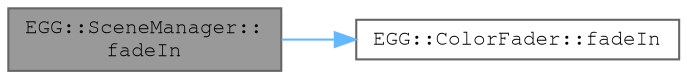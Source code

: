 digraph "EGG::SceneManager::fadeIn"
{
 // LATEX_PDF_SIZE
  bgcolor="transparent";
  edge [fontname=FreeMono,fontsize=10,labelfontname=FreeMono,labelfontsize=10];
  node [fontname=FreeMono,fontsize=10,shape=box,height=0.2,width=0.4];
  rankdir="LR";
  Node1 [label="EGG::SceneManager::\lfadeIn",height=0.2,width=0.4,color="gray40", fillcolor="grey60", style="filled", fontcolor="black",tooltip="Fade into the scene."];
  Node1 -> Node2 [color="steelblue1",style="solid"];
  Node2 [label="EGG::ColorFader::fadeIn",height=0.2,width=0.4,color="grey40", fillcolor="white", style="filled",URL="$class_e_g_g_1_1_color_fader.html#af0ab2d26c8f6e61f936f1d71d5189580",tooltip="Fade in from pure blacked-out."];
}
